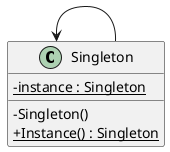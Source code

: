 @startuml scenario_uml
skinparam classAttributeIconSize 0
left to right direction

class Singleton{
    {static} -instance : Singleton
    -Singleton()
    {static}+Instance() : Singleton
}


Singleton <-- Singleton


@enduml